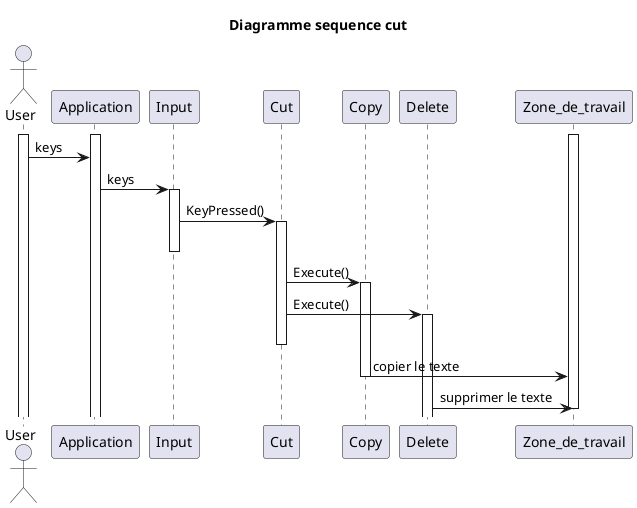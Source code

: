 @startuml sequence cut
title Diagramme sequence cut
actor User
participant Application
participant Input
participant Cut
participant Copy
participant Delete
participant Zone_de_travail

activate Zone_de_travail
activate User
activate Application
User -> Application : keys

Application -> Input : keys
activate Input
Input -> Cut : KeyPressed()
activate Cut
deactivate Input
Cut -> Copy : Execute()
activate Copy
Cut -> Delete : Execute()
activate Delete
deactivate Cut

Copy -> Zone_de_travail : copier le texte
deactivate Copy
Delete -> Zone_de_travail : supprimer le texte
deactivate Zone_de_travail
@enduml

@startuml InsertChar
title Diagramme sequence InsertChar
actor User as user
participant Application as app
participant Input as input
participant InsertChar as insert
participant ZoneDeTravail as text

user -> app : Appuie sur une touche
activate user
app -> input : Touche appuyée

input -> insert : Invoque la commande
activate insert

insert -> input : Demande le caractère
input -> insert : Renvoie le dernier caractère
insert -> text : Insere le caractère
deactivate insert
deactivate user
@enduml